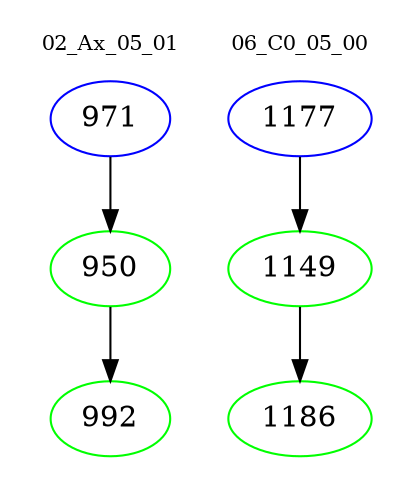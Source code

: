 digraph{
subgraph cluster_0 {
color = white
label = "02_Ax_05_01";
fontsize=10;
T0_971 [label="971", color="blue"]
T0_971 -> T0_950 [color="black"]
T0_950 [label="950", color="green"]
T0_950 -> T0_992 [color="black"]
T0_992 [label="992", color="green"]
}
subgraph cluster_1 {
color = white
label = "06_C0_05_00";
fontsize=10;
T1_1177 [label="1177", color="blue"]
T1_1177 -> T1_1149 [color="black"]
T1_1149 [label="1149", color="green"]
T1_1149 -> T1_1186 [color="black"]
T1_1186 [label="1186", color="green"]
}
}

